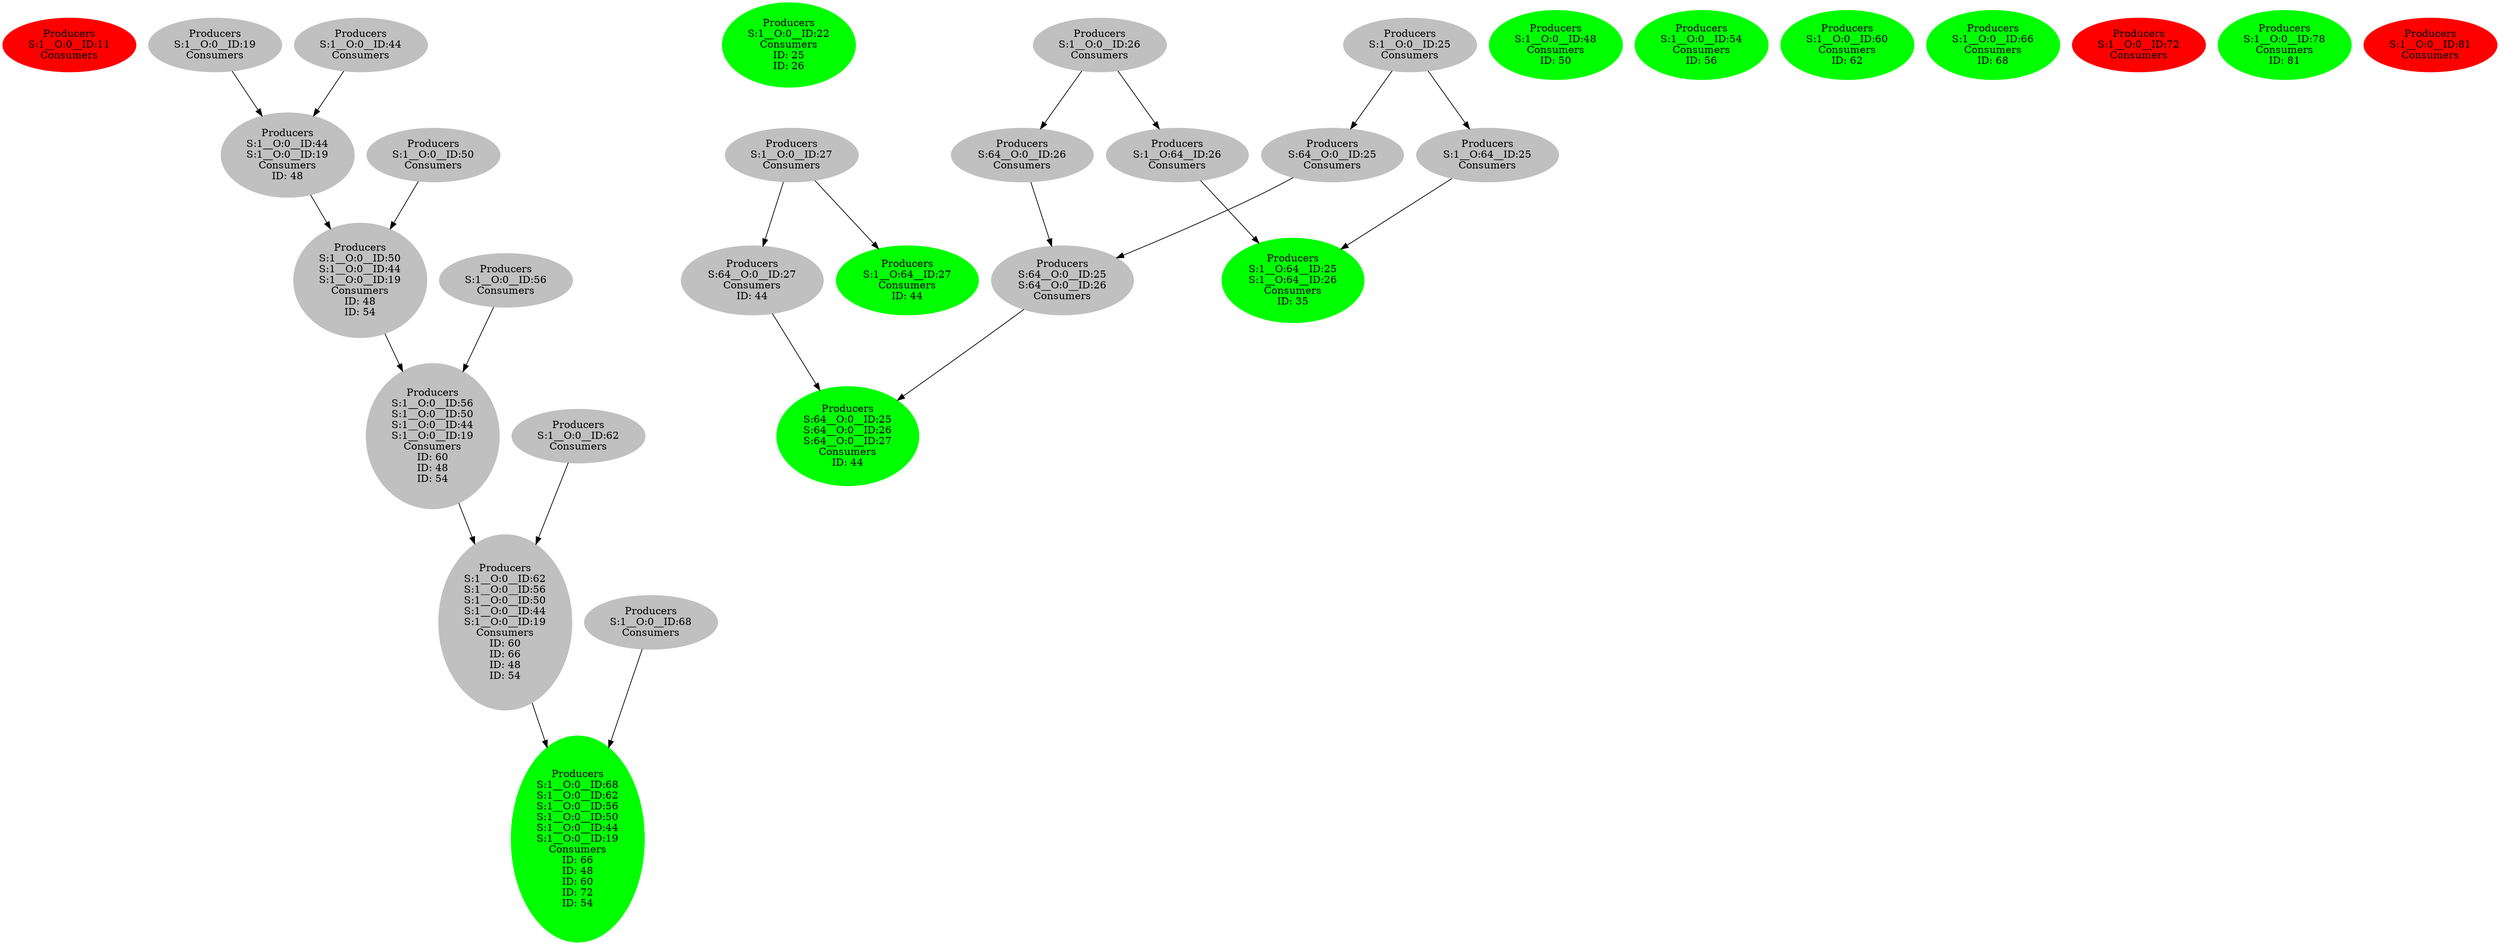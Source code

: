 strict digraph  {
0 [color=red, label="Producers
S:1__O:0__ID:11
Consumers
", style=filled];
1 [color=grey, label="Producers
S:1__O:0__ID:19
Consumers
", style=filled];
2 [color=grey, label="Producers
S:1__O:0__ID:44
S:1__O:0__ID:19
Consumers
ID: 48", style=filled];
3 [color=grey, label="Producers
S:1__O:0__ID:50
S:1__O:0__ID:44
S:1__O:0__ID:19
Consumers
ID: 48
ID: 54", style=filled];
4 [color=grey, label="Producers
S:1__O:0__ID:56
S:1__O:0__ID:50
S:1__O:0__ID:44
S:1__O:0__ID:19
Consumers
ID: 60
ID: 48
ID: 54", style=filled];
5 [color=grey, label="Producers
S:1__O:0__ID:62
S:1__O:0__ID:56
S:1__O:0__ID:50
S:1__O:0__ID:44
S:1__O:0__ID:19
Consumers
ID: 60
ID: 66
ID: 48
ID: 54", style=filled];
6 [color=green, label="Producers
S:1__O:0__ID:68
S:1__O:0__ID:62
S:1__O:0__ID:56
S:1__O:0__ID:50
S:1__O:0__ID:44
S:1__O:0__ID:19
Consumers
ID: 66
ID: 48
ID: 60
ID: 72
ID: 54", style=filled];
7 [color=green, label="Producers
S:1__O:0__ID:22
Consumers
ID: 25
ID: 26", style=filled];
8 [color=grey, label="Producers
S:1__O:0__ID:25
Consumers
", style=filled];
9 [color=grey, label="Producers
S:64__O:0__ID:25
Consumers
", style=filled];
10 [color=grey, label="Producers
S:64__O:0__ID:25
S:64__O:0__ID:26
Consumers
", style=filled];
11 [color=green, label="Producers
S:64__O:0__ID:25
S:64__O:0__ID:26
S:64__O:0__ID:27
Consumers
ID: 44", style=filled];
12 [color=grey, label="Producers
S:1__O:64__ID:25
Consumers
", style=filled];
13 [color=green, label="Producers
S:1__O:64__ID:25
S:1__O:64__ID:26
Consumers
ID: 35", style=filled];
14 [color=grey, label="Producers
S:1__O:0__ID:26
Consumers
", style=filled];
15 [color=grey, label="Producers
S:64__O:0__ID:26
Consumers
", style=filled];
16 [color=grey, label="Producers
S:1__O:64__ID:26
Consumers
", style=filled];
17 [color=grey, label="Producers
S:1__O:0__ID:27
Consumers
", style=filled];
18 [color=grey, label="Producers
S:64__O:0__ID:27
Consumers
ID: 44", style=filled];
19 [color=green, label="Producers
S:1__O:64__ID:27
Consumers
ID: 44", style=filled];
20 [color=grey, label="Producers
S:1__O:0__ID:44
Consumers
", style=filled];
21 [color=green, label="Producers
S:1__O:0__ID:48
Consumers
ID: 50", style=filled];
22 [color=grey, label="Producers
S:1__O:0__ID:50
Consumers
", style=filled];
23 [color=green, label="Producers
S:1__O:0__ID:54
Consumers
ID: 56", style=filled];
24 [color=grey, label="Producers
S:1__O:0__ID:56
Consumers
", style=filled];
25 [color=green, label="Producers
S:1__O:0__ID:60
Consumers
ID: 62", style=filled];
26 [color=grey, label="Producers
S:1__O:0__ID:62
Consumers
", style=filled];
27 [color=green, label="Producers
S:1__O:0__ID:66
Consumers
ID: 68", style=filled];
28 [color=grey, label="Producers
S:1__O:0__ID:68
Consumers
", style=filled];
29 [color=red, label="Producers
S:1__O:0__ID:72
Consumers
", style=filled];
30 [color=green, label="Producers
S:1__O:0__ID:78
Consumers
ID: 81", style=filled];
31 [color=red, label="Producers
S:1__O:0__ID:81
Consumers
", style=filled];
1 -> 2;
2 -> 3;
3 -> 4;
4 -> 5;
5 -> 6;
8 -> 9;
8 -> 12;
9 -> 10;
10 -> 11;
12 -> 13;
14 -> 15;
14 -> 16;
15 -> 10;
16 -> 13;
17 -> 18;
17 -> 19;
18 -> 11;
20 -> 2;
22 -> 3;
24 -> 4;
26 -> 5;
28 -> 6;
}
